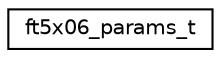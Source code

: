 digraph "Graphical Class Hierarchy"
{
 // LATEX_PDF_SIZE
  edge [fontname="Helvetica",fontsize="10",labelfontname="Helvetica",labelfontsize="10"];
  node [fontname="Helvetica",fontsize="10",shape=record];
  rankdir="LR";
  Node0 [label="ft5x06_params_t",height=0.2,width=0.4,color="black", fillcolor="white", style="filled",URL="$structft5x06__params__t.html",tooltip="Device initialization parameters."];
}
